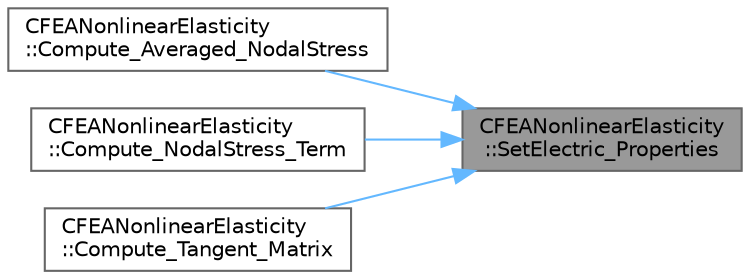 digraph "CFEANonlinearElasticity::SetElectric_Properties"
{
 // LATEX_PDF_SIZE
  bgcolor="transparent";
  edge [fontname=Helvetica,fontsize=10,labelfontname=Helvetica,labelfontsize=10];
  node [fontname=Helvetica,fontsize=10,shape=box,height=0.2,width=0.4];
  rankdir="RL";
  Node1 [id="Node000001",label="CFEANonlinearElasticity\l::SetElectric_Properties",height=0.2,width=0.4,color="gray40", fillcolor="grey60", style="filled", fontcolor="black",tooltip="Set element electric properties."];
  Node1 -> Node2 [id="edge1_Node000001_Node000002",dir="back",color="steelblue1",style="solid",tooltip=" "];
  Node2 [id="Node000002",label="CFEANonlinearElasticity\l::Compute_Averaged_NodalStress",height=0.2,width=0.4,color="grey40", fillcolor="white", style="filled",URL="$classCFEANonlinearElasticity.html#a5e58a54abd621567a59edb8cf8e1840a",tooltip="Compute averaged nodal stresses (for post processing)."];
  Node1 -> Node3 [id="edge2_Node000001_Node000003",dir="back",color="steelblue1",style="solid",tooltip=" "];
  Node3 [id="Node000003",label="CFEANonlinearElasticity\l::Compute_NodalStress_Term",height=0.2,width=0.4,color="grey40", fillcolor="white", style="filled",URL="$classCFEANonlinearElasticity.html#a898db96454279eeab05c6f91408e233c",tooltip="Compute the nodal stress terms for an element."];
  Node1 -> Node4 [id="edge3_Node000001_Node000004",dir="back",color="steelblue1",style="solid",tooltip=" "];
  Node4 [id="Node000004",label="CFEANonlinearElasticity\l::Compute_Tangent_Matrix",height=0.2,width=0.4,color="grey40", fillcolor="white", style="filled",URL="$classCFEANonlinearElasticity.html#a030a902bbc782bab5bcad7479cae99bf",tooltip="Build the tangent stiffness matrix of an element."];
}
